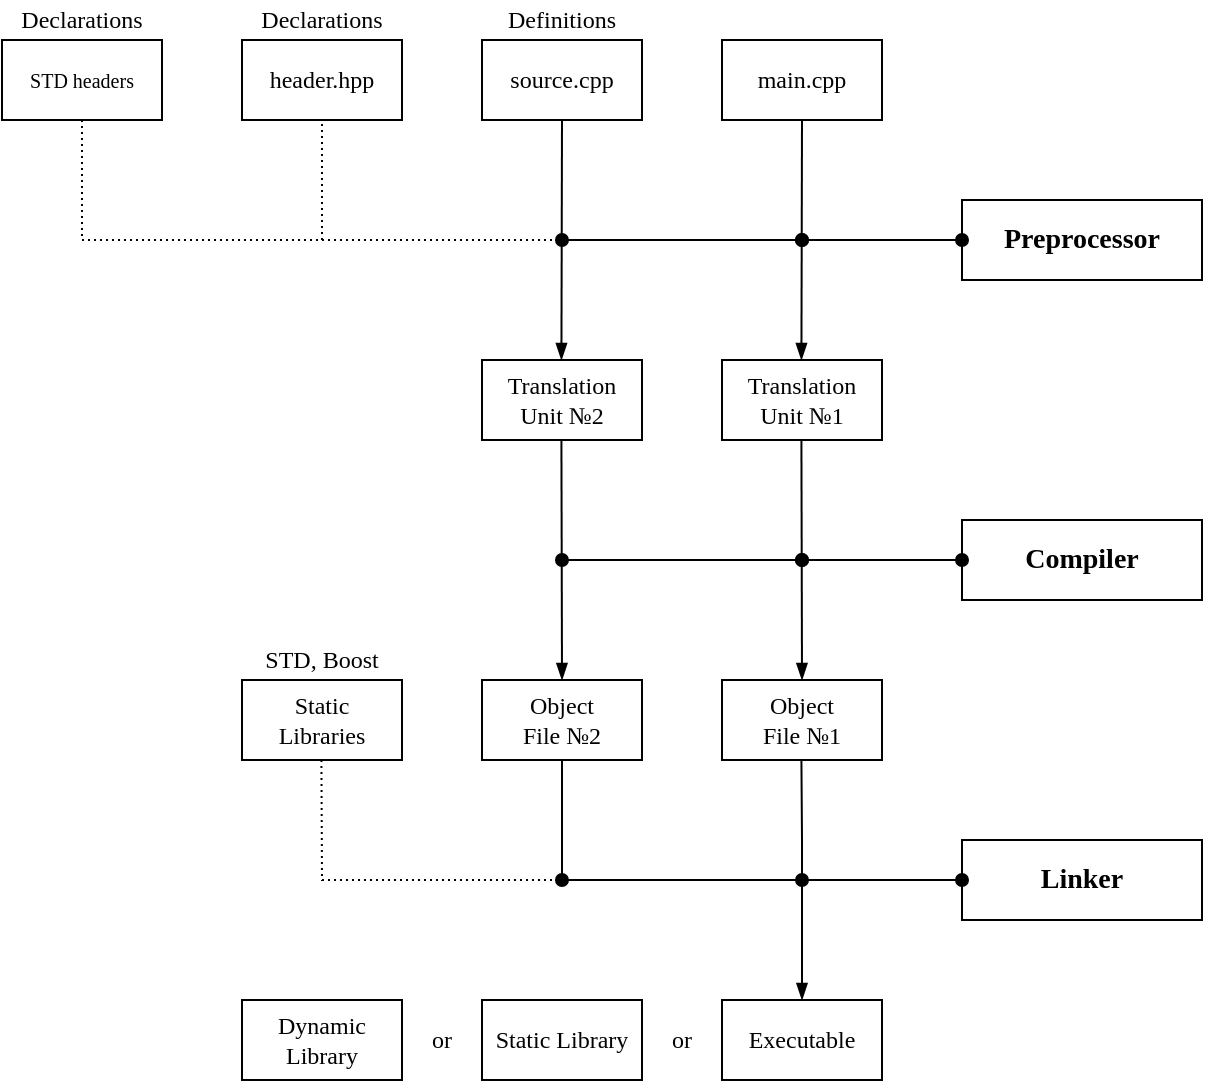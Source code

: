 <mxfile version="22.0.5" type="device">
  <diagram name="Страница — 1" id="S_IzX6l6qBvCFPKK4t_y">
    <mxGraphModel dx="989" dy="545" grid="0" gridSize="10" guides="1" tooltips="1" connect="1" arrows="1" fold="1" page="1" pageScale="1" pageWidth="827" pageHeight="1169" math="0" shadow="0">
      <root>
        <mxCell id="0" />
        <mxCell id="1" parent="0" />
        <mxCell id="p5cIM7SI1FKslKuhm6dL-2" value="&lt;b&gt;&lt;font face=&quot;Verdana&quot; style=&quot;font-size: 14px;&quot;&gt;Preprocessor&lt;/font&gt;&lt;/b&gt;" style="rounded=0;whiteSpace=wrap;html=1;" vertex="1" parent="1">
          <mxGeometry x="560" y="280" width="120" height="40" as="geometry" />
        </mxCell>
        <mxCell id="p5cIM7SI1FKslKuhm6dL-3" value="&lt;font face=&quot;Verdana&quot;&gt;source.cpp&lt;/font&gt;" style="rounded=0;whiteSpace=wrap;html=1;" vertex="1" parent="1">
          <mxGeometry x="320" y="200" width="80" height="40" as="geometry" />
        </mxCell>
        <mxCell id="p5cIM7SI1FKslKuhm6dL-4" value="&lt;font face=&quot;Verdana&quot;&gt;main.cpp&lt;/font&gt;" style="rounded=0;whiteSpace=wrap;html=1;" vertex="1" parent="1">
          <mxGeometry x="440" y="200" width="80" height="40" as="geometry" />
        </mxCell>
        <mxCell id="p5cIM7SI1FKslKuhm6dL-5" value="&lt;font style=&quot;font-size: 12px;&quot; face=&quot;Verdana&quot;&gt;Translation Unit №2&lt;/font&gt;" style="rounded=0;whiteSpace=wrap;html=1;" vertex="1" parent="1">
          <mxGeometry x="320" y="360" width="80" height="40" as="geometry" />
        </mxCell>
        <mxCell id="p5cIM7SI1FKslKuhm6dL-32" value="&lt;font face=&quot;Verdana&quot;&gt;header.hpp&lt;/font&gt;" style="rounded=0;whiteSpace=wrap;html=1;" vertex="1" parent="1">
          <mxGeometry x="200" y="200" width="80" height="40" as="geometry" />
        </mxCell>
        <mxCell id="p5cIM7SI1FKslKuhm6dL-33" value="&lt;font face=&quot;Verdana&quot;&gt;&lt;font style=&quot;font-size: 10px;&quot;&gt;STD headers&lt;/font&gt;&lt;br&gt;&lt;/font&gt;" style="rounded=0;whiteSpace=wrap;html=1;" vertex="1" parent="1">
          <mxGeometry x="80" y="200" width="80" height="40" as="geometry" />
        </mxCell>
        <mxCell id="p5cIM7SI1FKslKuhm6dL-38" value="" style="endArrow=oval;html=1;rounded=0;startArrow=oval;startFill=1;endFill=1;entryX=0;entryY=0.5;entryDx=0;entryDy=0;" edge="1" parent="1" target="p5cIM7SI1FKslKuhm6dL-2">
          <mxGeometry width="50" height="50" relative="1" as="geometry">
            <mxPoint x="480" y="300" as="sourcePoint" />
            <mxPoint x="540" y="300" as="targetPoint" />
          </mxGeometry>
        </mxCell>
        <mxCell id="p5cIM7SI1FKslKuhm6dL-41" value="" style="endArrow=blockThin;html=1;rounded=0;exitX=0.5;exitY=1;exitDx=0;exitDy=0;endFill=1;" edge="1" parent="1" source="p5cIM7SI1FKslKuhm6dL-3">
          <mxGeometry width="50" height="50" relative="1" as="geometry">
            <mxPoint x="359.71" y="300" as="sourcePoint" />
            <mxPoint x="359.71" y="360" as="targetPoint" />
          </mxGeometry>
        </mxCell>
        <mxCell id="p5cIM7SI1FKslKuhm6dL-42" value="" style="endArrow=blockThin;html=1;rounded=0;exitX=0.5;exitY=1;exitDx=0;exitDy=0;endFill=1;" edge="1" parent="1" source="p5cIM7SI1FKslKuhm6dL-4">
          <mxGeometry width="50" height="50" relative="1" as="geometry">
            <mxPoint x="479.71" y="300" as="sourcePoint" />
            <mxPoint x="479.71" y="360" as="targetPoint" />
          </mxGeometry>
        </mxCell>
        <mxCell id="p5cIM7SI1FKslKuhm6dL-43" value="&lt;font style=&quot;font-size: 12px;&quot; face=&quot;Verdana&quot;&gt;Translation Unit №1&lt;/font&gt;" style="rounded=0;whiteSpace=wrap;html=1;" vertex="1" parent="1">
          <mxGeometry x="440" y="360" width="80" height="40" as="geometry" />
        </mxCell>
        <mxCell id="p5cIM7SI1FKslKuhm6dL-45" value="&lt;b&gt;&lt;font face=&quot;Verdana&quot; style=&quot;font-size: 14px;&quot;&gt;Compiler&lt;/font&gt;&lt;/b&gt;" style="rounded=0;whiteSpace=wrap;html=1;" vertex="1" parent="1">
          <mxGeometry x="560" y="440" width="120" height="40" as="geometry" />
        </mxCell>
        <mxCell id="p5cIM7SI1FKslKuhm6dL-46" value="" style="endArrow=blockThin;html=1;rounded=0;exitX=0.5;exitY=1;exitDx=0;exitDy=0;endFill=1;entryX=0.5;entryY=0;entryDx=0;entryDy=0;" edge="1" parent="1" target="p5cIM7SI1FKslKuhm6dL-51">
          <mxGeometry width="50" height="50" relative="1" as="geometry">
            <mxPoint x="359.71" y="400" as="sourcePoint" />
            <mxPoint x="359.71" y="460" as="targetPoint" />
          </mxGeometry>
        </mxCell>
        <mxCell id="p5cIM7SI1FKslKuhm6dL-47" value="" style="endArrow=blockThin;html=1;rounded=0;exitX=0.5;exitY=1;exitDx=0;exitDy=0;endFill=1;entryX=0.5;entryY=0;entryDx=0;entryDy=0;" edge="1" parent="1" target="p5cIM7SI1FKslKuhm6dL-52">
          <mxGeometry width="50" height="50" relative="1" as="geometry">
            <mxPoint x="479.71" y="400" as="sourcePoint" />
            <mxPoint x="479.71" y="460" as="targetPoint" />
          </mxGeometry>
        </mxCell>
        <mxCell id="p5cIM7SI1FKslKuhm6dL-49" value="" style="endArrow=none;dashed=1;html=1;dashPattern=1 2;strokeWidth=1;rounded=0;exitX=0.5;exitY=1;exitDx=0;exitDy=0;endFill=0;" edge="1" parent="1" source="p5cIM7SI1FKslKuhm6dL-33">
          <mxGeometry width="50" height="50" relative="1" as="geometry">
            <mxPoint x="190" y="380" as="sourcePoint" />
            <mxPoint x="360" y="300" as="targetPoint" />
            <Array as="points">
              <mxPoint x="120" y="300" />
            </Array>
          </mxGeometry>
        </mxCell>
        <mxCell id="p5cIM7SI1FKslKuhm6dL-51" value="&lt;font style=&quot;font-size: 12px;&quot; face=&quot;Verdana&quot;&gt;Object &lt;br&gt;File №2&lt;/font&gt;" style="rounded=0;whiteSpace=wrap;html=1;" vertex="1" parent="1">
          <mxGeometry x="320" y="520" width="80" height="40" as="geometry" />
        </mxCell>
        <mxCell id="p5cIM7SI1FKslKuhm6dL-52" value="&lt;font style=&quot;font-size: 12px;&quot; face=&quot;Verdana&quot;&gt;Object &lt;br&gt;File №1&lt;/font&gt;" style="rounded=0;whiteSpace=wrap;html=1;" vertex="1" parent="1">
          <mxGeometry x="440" y="520" width="80" height="40" as="geometry" />
        </mxCell>
        <mxCell id="p5cIM7SI1FKslKuhm6dL-53" value="&lt;font face=&quot;Verdana&quot;&gt;Definitions&lt;/font&gt;" style="text;html=1;strokeColor=none;fillColor=none;align=center;verticalAlign=middle;whiteSpace=wrap;rounded=0;" vertex="1" parent="1">
          <mxGeometry x="320" y="180" width="80" height="20" as="geometry" />
        </mxCell>
        <mxCell id="p5cIM7SI1FKslKuhm6dL-54" value="&lt;font face=&quot;Verdana&quot;&gt;Declarations&lt;/font&gt;" style="text;html=1;strokeColor=none;fillColor=none;align=center;verticalAlign=middle;whiteSpace=wrap;rounded=0;" vertex="1" parent="1">
          <mxGeometry x="200" y="180" width="80" height="20" as="geometry" />
        </mxCell>
        <mxCell id="p5cIM7SI1FKslKuhm6dL-55" value="&lt;font face=&quot;Verdana&quot;&gt;Declarations&lt;/font&gt;" style="text;html=1;strokeColor=none;fillColor=none;align=center;verticalAlign=middle;whiteSpace=wrap;rounded=0;" vertex="1" parent="1">
          <mxGeometry x="80" y="180" width="80" height="20" as="geometry" />
        </mxCell>
        <mxCell id="p5cIM7SI1FKslKuhm6dL-59" value="&lt;b&gt;&lt;font face=&quot;Verdana&quot; style=&quot;font-size: 14px;&quot;&gt;Linker&lt;/font&gt;&lt;/b&gt;" style="rounded=0;whiteSpace=wrap;html=1;" vertex="1" parent="1">
          <mxGeometry x="560" y="600" width="120" height="40" as="geometry" />
        </mxCell>
        <mxCell id="p5cIM7SI1FKslKuhm6dL-60" value="" style="endArrow=oval;html=1;rounded=0;startArrow=oval;startFill=1;endFill=1;entryX=0;entryY=0.5;entryDx=0;entryDy=0;" edge="1" parent="1" target="p5cIM7SI1FKslKuhm6dL-59">
          <mxGeometry width="50" height="50" relative="1" as="geometry">
            <mxPoint x="360" y="620" as="sourcePoint" />
            <mxPoint x="540" y="620" as="targetPoint" />
          </mxGeometry>
        </mxCell>
        <mxCell id="p5cIM7SI1FKslKuhm6dL-61" value="&lt;font face=&quot;Verdana&quot;&gt;Static&lt;br&gt;Libraries&lt;br&gt;&lt;/font&gt;" style="rounded=0;whiteSpace=wrap;html=1;" vertex="1" parent="1">
          <mxGeometry x="200" y="520" width="80" height="40" as="geometry" />
        </mxCell>
        <mxCell id="p5cIM7SI1FKslKuhm6dL-63" value="" style="endArrow=none;html=1;rounded=0;exitX=0.5;exitY=1;exitDx=0;exitDy=0;endFill=0;dashed=1;dashPattern=1 2;" edge="1" parent="1">
          <mxGeometry width="50" height="50" relative="1" as="geometry">
            <mxPoint x="239.71" y="560" as="sourcePoint" />
            <mxPoint x="360" y="620" as="targetPoint" />
            <Array as="points">
              <mxPoint x="240" y="620" />
            </Array>
          </mxGeometry>
        </mxCell>
        <mxCell id="p5cIM7SI1FKslKuhm6dL-65" value="" style="endArrow=oval;html=1;rounded=0;exitX=0.5;exitY=1;exitDx=0;exitDy=0;endFill=1;" edge="1" parent="1">
          <mxGeometry width="50" height="50" relative="1" as="geometry">
            <mxPoint x="479.71" y="560" as="sourcePoint" />
            <mxPoint x="480" y="620" as="targetPoint" />
            <Array as="points">
              <mxPoint x="480" y="600" />
            </Array>
          </mxGeometry>
        </mxCell>
        <mxCell id="p5cIM7SI1FKslKuhm6dL-66" value="&lt;font face=&quot;Verdana&quot;&gt;Executable&lt;/font&gt;" style="rounded=0;whiteSpace=wrap;html=1;" vertex="1" parent="1">
          <mxGeometry x="440" y="680" width="80" height="40" as="geometry" />
        </mxCell>
        <mxCell id="p5cIM7SI1FKslKuhm6dL-69" value="" style="endArrow=none;html=1;rounded=0;entryX=0.5;entryY=1;entryDx=0;entryDy=0;dashed=1;dashPattern=1 2;" edge="1" parent="1" target="p5cIM7SI1FKslKuhm6dL-32">
          <mxGeometry width="50" height="50" relative="1" as="geometry">
            <mxPoint x="240" y="300" as="sourcePoint" />
            <mxPoint x="270" y="260" as="targetPoint" />
          </mxGeometry>
        </mxCell>
        <mxCell id="p5cIM7SI1FKslKuhm6dL-70" value="&lt;font face=&quot;Verdana&quot;&gt;STD, Boost&lt;/font&gt;" style="text;html=1;strokeColor=none;fillColor=none;align=center;verticalAlign=middle;whiteSpace=wrap;rounded=0;" vertex="1" parent="1">
          <mxGeometry x="200" y="500" width="80" height="20" as="geometry" />
        </mxCell>
        <mxCell id="p5cIM7SI1FKslKuhm6dL-71" value="&lt;font face=&quot;Verdana&quot;&gt;Static Library&lt;br&gt;&lt;/font&gt;" style="rounded=0;whiteSpace=wrap;html=1;" vertex="1" parent="1">
          <mxGeometry x="320" y="680" width="80" height="40" as="geometry" />
        </mxCell>
        <mxCell id="p5cIM7SI1FKslKuhm6dL-76" value="&lt;font face=&quot;Verdana&quot;&gt;or&lt;/font&gt;" style="text;html=1;strokeColor=none;fillColor=none;align=center;verticalAlign=middle;whiteSpace=wrap;rounded=0;" vertex="1" parent="1">
          <mxGeometry x="280" y="690" width="40" height="20" as="geometry" />
        </mxCell>
        <mxCell id="p5cIM7SI1FKslKuhm6dL-77" value="&lt;font face=&quot;Verdana&quot;&gt;Dynamic&lt;br&gt;Library&lt;br&gt;&lt;/font&gt;" style="rounded=0;whiteSpace=wrap;html=1;" vertex="1" parent="1">
          <mxGeometry x="200" y="680" width="80" height="40" as="geometry" />
        </mxCell>
        <mxCell id="p5cIM7SI1FKslKuhm6dL-80" value="&lt;font face=&quot;Verdana&quot;&gt;or&lt;/font&gt;" style="text;html=1;strokeColor=none;fillColor=none;align=center;verticalAlign=middle;whiteSpace=wrap;rounded=0;" vertex="1" parent="1">
          <mxGeometry x="400" y="690" width="40" height="20" as="geometry" />
        </mxCell>
        <mxCell id="p5cIM7SI1FKslKuhm6dL-82" value="" style="endArrow=oval;html=1;rounded=0;startArrow=oval;startFill=1;endFill=1;" edge="1" parent="1">
          <mxGeometry width="50" height="50" relative="1" as="geometry">
            <mxPoint x="360" y="300" as="sourcePoint" />
            <mxPoint x="480" y="300" as="targetPoint" />
          </mxGeometry>
        </mxCell>
        <mxCell id="p5cIM7SI1FKslKuhm6dL-83" value="" style="endArrow=oval;html=1;rounded=0;startArrow=oval;startFill=1;endFill=1;" edge="1" parent="1">
          <mxGeometry width="50" height="50" relative="1" as="geometry">
            <mxPoint x="360" y="460" as="sourcePoint" />
            <mxPoint x="480" y="460" as="targetPoint" />
          </mxGeometry>
        </mxCell>
        <mxCell id="p5cIM7SI1FKslKuhm6dL-44" value="" style="endArrow=oval;html=1;rounded=0;startArrow=oval;startFill=1;endFill=1;entryX=0;entryY=0.5;entryDx=0;entryDy=0;" edge="1" parent="1" target="p5cIM7SI1FKslKuhm6dL-45">
          <mxGeometry width="50" height="50" relative="1" as="geometry">
            <mxPoint x="480" y="460" as="sourcePoint" />
            <mxPoint x="540" y="410" as="targetPoint" />
          </mxGeometry>
        </mxCell>
        <mxCell id="p5cIM7SI1FKslKuhm6dL-85" value="" style="endArrow=none;html=1;rounded=0;entryX=0.5;entryY=1;entryDx=0;entryDy=0;" edge="1" parent="1" target="p5cIM7SI1FKslKuhm6dL-51">
          <mxGeometry width="50" height="50" relative="1" as="geometry">
            <mxPoint x="360" y="620" as="sourcePoint" />
            <mxPoint x="440" y="580" as="targetPoint" />
          </mxGeometry>
        </mxCell>
        <mxCell id="p5cIM7SI1FKslKuhm6dL-86" value="" style="endArrow=blockThin;html=1;rounded=0;endFill=1;entryX=0.5;entryY=0;entryDx=0;entryDy=0;" edge="1" parent="1" target="p5cIM7SI1FKslKuhm6dL-66">
          <mxGeometry width="50" height="50" relative="1" as="geometry">
            <mxPoint x="480" y="620" as="sourcePoint" />
            <mxPoint x="490" y="530" as="targetPoint" />
          </mxGeometry>
        </mxCell>
      </root>
    </mxGraphModel>
  </diagram>
</mxfile>
